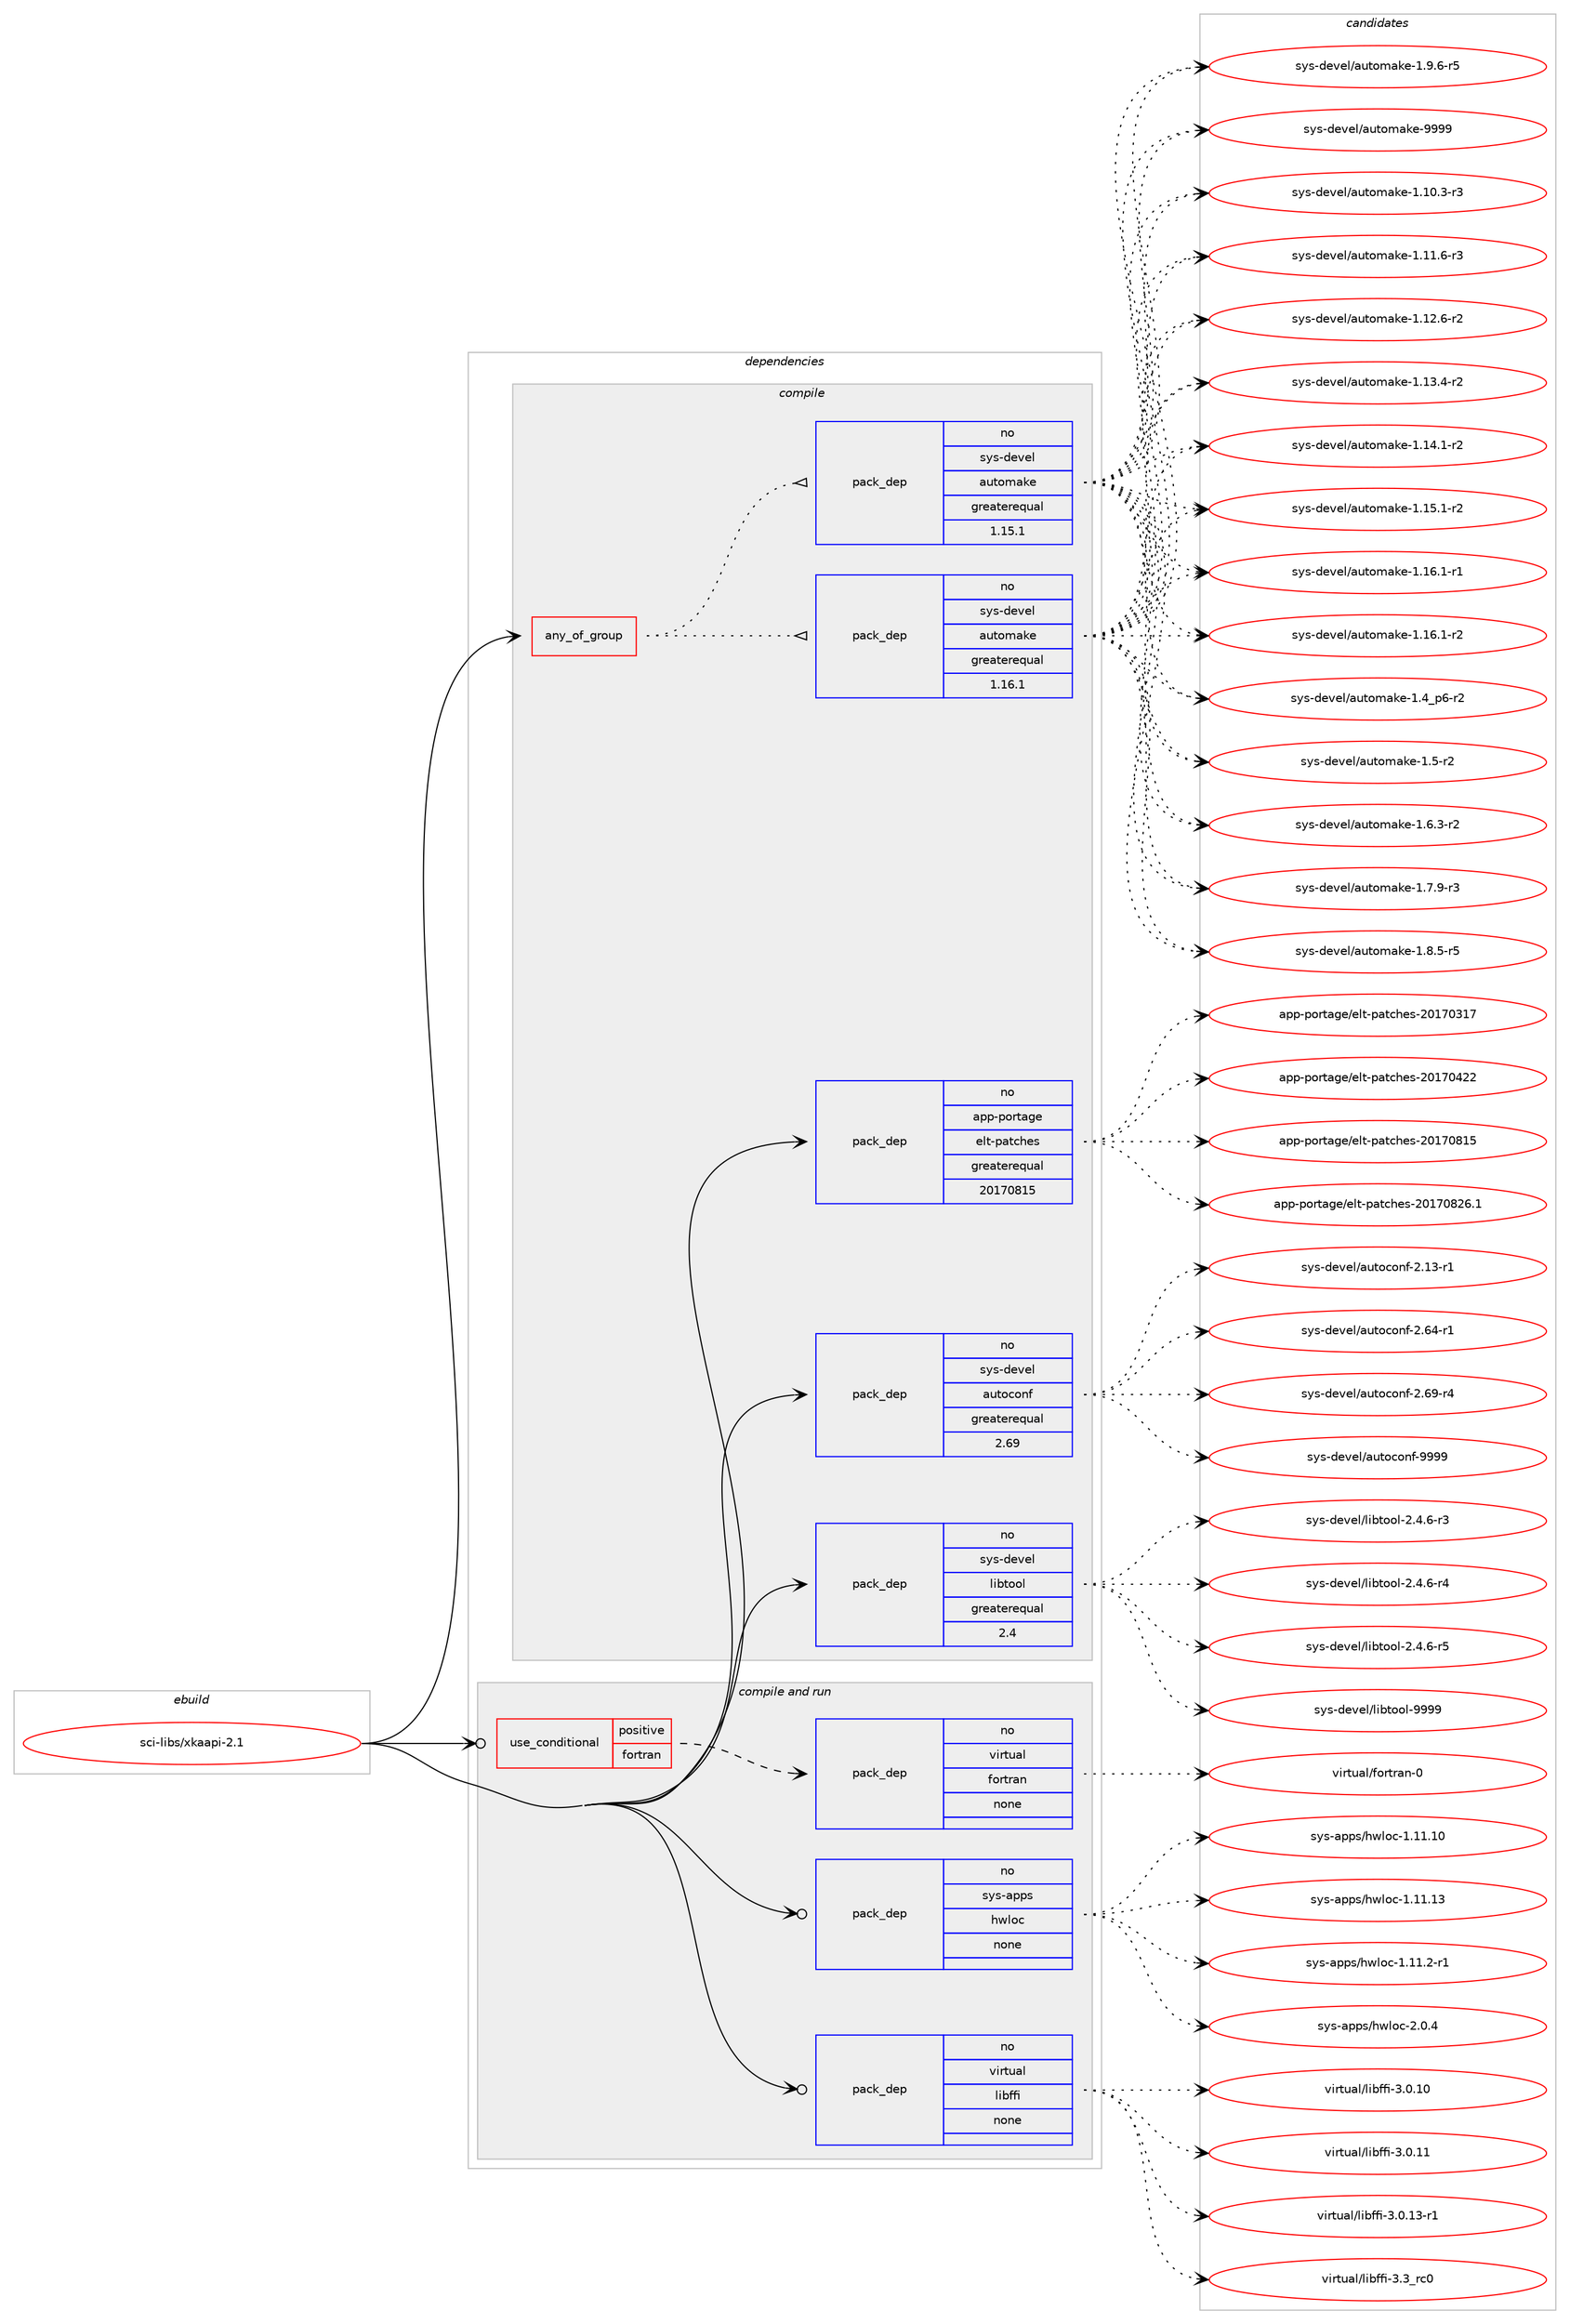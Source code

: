 digraph prolog {

# *************
# Graph options
# *************

newrank=true;
concentrate=true;
compound=true;
graph [rankdir=LR,fontname=Helvetica,fontsize=10,ranksep=1.5];#, ranksep=2.5, nodesep=0.2];
edge  [arrowhead=vee];
node  [fontname=Helvetica,fontsize=10];

# **********
# The ebuild
# **********

subgraph cluster_leftcol {
color=gray;
rank=same;
label=<<i>ebuild</i>>;
id [label="sci-libs/xkaapi-2.1", color=red, width=4, href="../sci-libs/xkaapi-2.1.svg"];
}

# ****************
# The dependencies
# ****************

subgraph cluster_midcol {
color=gray;
label=<<i>dependencies</i>>;
subgraph cluster_compile {
fillcolor="#eeeeee";
style=filled;
label=<<i>compile</i>>;
subgraph any14690 {
dependency860651 [label=<<TABLE BORDER="0" CELLBORDER="1" CELLSPACING="0" CELLPADDING="4"><TR><TD CELLPADDING="10">any_of_group</TD></TR></TABLE>>, shape=none, color=red];subgraph pack636463 {
dependency860652 [label=<<TABLE BORDER="0" CELLBORDER="1" CELLSPACING="0" CELLPADDING="4" WIDTH="220"><TR><TD ROWSPAN="6" CELLPADDING="30">pack_dep</TD></TR><TR><TD WIDTH="110">no</TD></TR><TR><TD>sys-devel</TD></TR><TR><TD>automake</TD></TR><TR><TD>greaterequal</TD></TR><TR><TD>1.16.1</TD></TR></TABLE>>, shape=none, color=blue];
}
dependency860651:e -> dependency860652:w [weight=20,style="dotted",arrowhead="oinv"];
subgraph pack636464 {
dependency860653 [label=<<TABLE BORDER="0" CELLBORDER="1" CELLSPACING="0" CELLPADDING="4" WIDTH="220"><TR><TD ROWSPAN="6" CELLPADDING="30">pack_dep</TD></TR><TR><TD WIDTH="110">no</TD></TR><TR><TD>sys-devel</TD></TR><TR><TD>automake</TD></TR><TR><TD>greaterequal</TD></TR><TR><TD>1.15.1</TD></TR></TABLE>>, shape=none, color=blue];
}
dependency860651:e -> dependency860653:w [weight=20,style="dotted",arrowhead="oinv"];
}
id:e -> dependency860651:w [weight=20,style="solid",arrowhead="vee"];
subgraph pack636465 {
dependency860654 [label=<<TABLE BORDER="0" CELLBORDER="1" CELLSPACING="0" CELLPADDING="4" WIDTH="220"><TR><TD ROWSPAN="6" CELLPADDING="30">pack_dep</TD></TR><TR><TD WIDTH="110">no</TD></TR><TR><TD>app-portage</TD></TR><TR><TD>elt-patches</TD></TR><TR><TD>greaterequal</TD></TR><TR><TD>20170815</TD></TR></TABLE>>, shape=none, color=blue];
}
id:e -> dependency860654:w [weight=20,style="solid",arrowhead="vee"];
subgraph pack636466 {
dependency860655 [label=<<TABLE BORDER="0" CELLBORDER="1" CELLSPACING="0" CELLPADDING="4" WIDTH="220"><TR><TD ROWSPAN="6" CELLPADDING="30">pack_dep</TD></TR><TR><TD WIDTH="110">no</TD></TR><TR><TD>sys-devel</TD></TR><TR><TD>autoconf</TD></TR><TR><TD>greaterequal</TD></TR><TR><TD>2.69</TD></TR></TABLE>>, shape=none, color=blue];
}
id:e -> dependency860655:w [weight=20,style="solid",arrowhead="vee"];
subgraph pack636467 {
dependency860656 [label=<<TABLE BORDER="0" CELLBORDER="1" CELLSPACING="0" CELLPADDING="4" WIDTH="220"><TR><TD ROWSPAN="6" CELLPADDING="30">pack_dep</TD></TR><TR><TD WIDTH="110">no</TD></TR><TR><TD>sys-devel</TD></TR><TR><TD>libtool</TD></TR><TR><TD>greaterequal</TD></TR><TR><TD>2.4</TD></TR></TABLE>>, shape=none, color=blue];
}
id:e -> dependency860656:w [weight=20,style="solid",arrowhead="vee"];
}
subgraph cluster_compileandrun {
fillcolor="#eeeeee";
style=filled;
label=<<i>compile and run</i>>;
subgraph cond208986 {
dependency860657 [label=<<TABLE BORDER="0" CELLBORDER="1" CELLSPACING="0" CELLPADDING="4"><TR><TD ROWSPAN="3" CELLPADDING="10">use_conditional</TD></TR><TR><TD>positive</TD></TR><TR><TD>fortran</TD></TR></TABLE>>, shape=none, color=red];
subgraph pack636468 {
dependency860658 [label=<<TABLE BORDER="0" CELLBORDER="1" CELLSPACING="0" CELLPADDING="4" WIDTH="220"><TR><TD ROWSPAN="6" CELLPADDING="30">pack_dep</TD></TR><TR><TD WIDTH="110">no</TD></TR><TR><TD>virtual</TD></TR><TR><TD>fortran</TD></TR><TR><TD>none</TD></TR><TR><TD></TD></TR></TABLE>>, shape=none, color=blue];
}
dependency860657:e -> dependency860658:w [weight=20,style="dashed",arrowhead="vee"];
}
id:e -> dependency860657:w [weight=20,style="solid",arrowhead="odotvee"];
subgraph pack636469 {
dependency860659 [label=<<TABLE BORDER="0" CELLBORDER="1" CELLSPACING="0" CELLPADDING="4" WIDTH="220"><TR><TD ROWSPAN="6" CELLPADDING="30">pack_dep</TD></TR><TR><TD WIDTH="110">no</TD></TR><TR><TD>sys-apps</TD></TR><TR><TD>hwloc</TD></TR><TR><TD>none</TD></TR><TR><TD></TD></TR></TABLE>>, shape=none, color=blue];
}
id:e -> dependency860659:w [weight=20,style="solid",arrowhead="odotvee"];
subgraph pack636470 {
dependency860660 [label=<<TABLE BORDER="0" CELLBORDER="1" CELLSPACING="0" CELLPADDING="4" WIDTH="220"><TR><TD ROWSPAN="6" CELLPADDING="30">pack_dep</TD></TR><TR><TD WIDTH="110">no</TD></TR><TR><TD>virtual</TD></TR><TR><TD>libffi</TD></TR><TR><TD>none</TD></TR><TR><TD></TD></TR></TABLE>>, shape=none, color=blue];
}
id:e -> dependency860660:w [weight=20,style="solid",arrowhead="odotvee"];
}
subgraph cluster_run {
fillcolor="#eeeeee";
style=filled;
label=<<i>run</i>>;
}
}

# **************
# The candidates
# **************

subgraph cluster_choices {
rank=same;
color=gray;
label=<<i>candidates</i>>;

subgraph choice636463 {
color=black;
nodesep=1;
choice11512111545100101118101108479711711611110997107101454946494846514511451 [label="sys-devel/automake-1.10.3-r3", color=red, width=4,href="../sys-devel/automake-1.10.3-r3.svg"];
choice11512111545100101118101108479711711611110997107101454946494946544511451 [label="sys-devel/automake-1.11.6-r3", color=red, width=4,href="../sys-devel/automake-1.11.6-r3.svg"];
choice11512111545100101118101108479711711611110997107101454946495046544511450 [label="sys-devel/automake-1.12.6-r2", color=red, width=4,href="../sys-devel/automake-1.12.6-r2.svg"];
choice11512111545100101118101108479711711611110997107101454946495146524511450 [label="sys-devel/automake-1.13.4-r2", color=red, width=4,href="../sys-devel/automake-1.13.4-r2.svg"];
choice11512111545100101118101108479711711611110997107101454946495246494511450 [label="sys-devel/automake-1.14.1-r2", color=red, width=4,href="../sys-devel/automake-1.14.1-r2.svg"];
choice11512111545100101118101108479711711611110997107101454946495346494511450 [label="sys-devel/automake-1.15.1-r2", color=red, width=4,href="../sys-devel/automake-1.15.1-r2.svg"];
choice11512111545100101118101108479711711611110997107101454946495446494511449 [label="sys-devel/automake-1.16.1-r1", color=red, width=4,href="../sys-devel/automake-1.16.1-r1.svg"];
choice11512111545100101118101108479711711611110997107101454946495446494511450 [label="sys-devel/automake-1.16.1-r2", color=red, width=4,href="../sys-devel/automake-1.16.1-r2.svg"];
choice115121115451001011181011084797117116111109971071014549465295112544511450 [label="sys-devel/automake-1.4_p6-r2", color=red, width=4,href="../sys-devel/automake-1.4_p6-r2.svg"];
choice11512111545100101118101108479711711611110997107101454946534511450 [label="sys-devel/automake-1.5-r2", color=red, width=4,href="../sys-devel/automake-1.5-r2.svg"];
choice115121115451001011181011084797117116111109971071014549465446514511450 [label="sys-devel/automake-1.6.3-r2", color=red, width=4,href="../sys-devel/automake-1.6.3-r2.svg"];
choice115121115451001011181011084797117116111109971071014549465546574511451 [label="sys-devel/automake-1.7.9-r3", color=red, width=4,href="../sys-devel/automake-1.7.9-r3.svg"];
choice115121115451001011181011084797117116111109971071014549465646534511453 [label="sys-devel/automake-1.8.5-r5", color=red, width=4,href="../sys-devel/automake-1.8.5-r5.svg"];
choice115121115451001011181011084797117116111109971071014549465746544511453 [label="sys-devel/automake-1.9.6-r5", color=red, width=4,href="../sys-devel/automake-1.9.6-r5.svg"];
choice115121115451001011181011084797117116111109971071014557575757 [label="sys-devel/automake-9999", color=red, width=4,href="../sys-devel/automake-9999.svg"];
dependency860652:e -> choice11512111545100101118101108479711711611110997107101454946494846514511451:w [style=dotted,weight="100"];
dependency860652:e -> choice11512111545100101118101108479711711611110997107101454946494946544511451:w [style=dotted,weight="100"];
dependency860652:e -> choice11512111545100101118101108479711711611110997107101454946495046544511450:w [style=dotted,weight="100"];
dependency860652:e -> choice11512111545100101118101108479711711611110997107101454946495146524511450:w [style=dotted,weight="100"];
dependency860652:e -> choice11512111545100101118101108479711711611110997107101454946495246494511450:w [style=dotted,weight="100"];
dependency860652:e -> choice11512111545100101118101108479711711611110997107101454946495346494511450:w [style=dotted,weight="100"];
dependency860652:e -> choice11512111545100101118101108479711711611110997107101454946495446494511449:w [style=dotted,weight="100"];
dependency860652:e -> choice11512111545100101118101108479711711611110997107101454946495446494511450:w [style=dotted,weight="100"];
dependency860652:e -> choice115121115451001011181011084797117116111109971071014549465295112544511450:w [style=dotted,weight="100"];
dependency860652:e -> choice11512111545100101118101108479711711611110997107101454946534511450:w [style=dotted,weight="100"];
dependency860652:e -> choice115121115451001011181011084797117116111109971071014549465446514511450:w [style=dotted,weight="100"];
dependency860652:e -> choice115121115451001011181011084797117116111109971071014549465546574511451:w [style=dotted,weight="100"];
dependency860652:e -> choice115121115451001011181011084797117116111109971071014549465646534511453:w [style=dotted,weight="100"];
dependency860652:e -> choice115121115451001011181011084797117116111109971071014549465746544511453:w [style=dotted,weight="100"];
dependency860652:e -> choice115121115451001011181011084797117116111109971071014557575757:w [style=dotted,weight="100"];
}
subgraph choice636464 {
color=black;
nodesep=1;
choice11512111545100101118101108479711711611110997107101454946494846514511451 [label="sys-devel/automake-1.10.3-r3", color=red, width=4,href="../sys-devel/automake-1.10.3-r3.svg"];
choice11512111545100101118101108479711711611110997107101454946494946544511451 [label="sys-devel/automake-1.11.6-r3", color=red, width=4,href="../sys-devel/automake-1.11.6-r3.svg"];
choice11512111545100101118101108479711711611110997107101454946495046544511450 [label="sys-devel/automake-1.12.6-r2", color=red, width=4,href="../sys-devel/automake-1.12.6-r2.svg"];
choice11512111545100101118101108479711711611110997107101454946495146524511450 [label="sys-devel/automake-1.13.4-r2", color=red, width=4,href="../sys-devel/automake-1.13.4-r2.svg"];
choice11512111545100101118101108479711711611110997107101454946495246494511450 [label="sys-devel/automake-1.14.1-r2", color=red, width=4,href="../sys-devel/automake-1.14.1-r2.svg"];
choice11512111545100101118101108479711711611110997107101454946495346494511450 [label="sys-devel/automake-1.15.1-r2", color=red, width=4,href="../sys-devel/automake-1.15.1-r2.svg"];
choice11512111545100101118101108479711711611110997107101454946495446494511449 [label="sys-devel/automake-1.16.1-r1", color=red, width=4,href="../sys-devel/automake-1.16.1-r1.svg"];
choice11512111545100101118101108479711711611110997107101454946495446494511450 [label="sys-devel/automake-1.16.1-r2", color=red, width=4,href="../sys-devel/automake-1.16.1-r2.svg"];
choice115121115451001011181011084797117116111109971071014549465295112544511450 [label="sys-devel/automake-1.4_p6-r2", color=red, width=4,href="../sys-devel/automake-1.4_p6-r2.svg"];
choice11512111545100101118101108479711711611110997107101454946534511450 [label="sys-devel/automake-1.5-r2", color=red, width=4,href="../sys-devel/automake-1.5-r2.svg"];
choice115121115451001011181011084797117116111109971071014549465446514511450 [label="sys-devel/automake-1.6.3-r2", color=red, width=4,href="../sys-devel/automake-1.6.3-r2.svg"];
choice115121115451001011181011084797117116111109971071014549465546574511451 [label="sys-devel/automake-1.7.9-r3", color=red, width=4,href="../sys-devel/automake-1.7.9-r3.svg"];
choice115121115451001011181011084797117116111109971071014549465646534511453 [label="sys-devel/automake-1.8.5-r5", color=red, width=4,href="../sys-devel/automake-1.8.5-r5.svg"];
choice115121115451001011181011084797117116111109971071014549465746544511453 [label="sys-devel/automake-1.9.6-r5", color=red, width=4,href="../sys-devel/automake-1.9.6-r5.svg"];
choice115121115451001011181011084797117116111109971071014557575757 [label="sys-devel/automake-9999", color=red, width=4,href="../sys-devel/automake-9999.svg"];
dependency860653:e -> choice11512111545100101118101108479711711611110997107101454946494846514511451:w [style=dotted,weight="100"];
dependency860653:e -> choice11512111545100101118101108479711711611110997107101454946494946544511451:w [style=dotted,weight="100"];
dependency860653:e -> choice11512111545100101118101108479711711611110997107101454946495046544511450:w [style=dotted,weight="100"];
dependency860653:e -> choice11512111545100101118101108479711711611110997107101454946495146524511450:w [style=dotted,weight="100"];
dependency860653:e -> choice11512111545100101118101108479711711611110997107101454946495246494511450:w [style=dotted,weight="100"];
dependency860653:e -> choice11512111545100101118101108479711711611110997107101454946495346494511450:w [style=dotted,weight="100"];
dependency860653:e -> choice11512111545100101118101108479711711611110997107101454946495446494511449:w [style=dotted,weight="100"];
dependency860653:e -> choice11512111545100101118101108479711711611110997107101454946495446494511450:w [style=dotted,weight="100"];
dependency860653:e -> choice115121115451001011181011084797117116111109971071014549465295112544511450:w [style=dotted,weight="100"];
dependency860653:e -> choice11512111545100101118101108479711711611110997107101454946534511450:w [style=dotted,weight="100"];
dependency860653:e -> choice115121115451001011181011084797117116111109971071014549465446514511450:w [style=dotted,weight="100"];
dependency860653:e -> choice115121115451001011181011084797117116111109971071014549465546574511451:w [style=dotted,weight="100"];
dependency860653:e -> choice115121115451001011181011084797117116111109971071014549465646534511453:w [style=dotted,weight="100"];
dependency860653:e -> choice115121115451001011181011084797117116111109971071014549465746544511453:w [style=dotted,weight="100"];
dependency860653:e -> choice115121115451001011181011084797117116111109971071014557575757:w [style=dotted,weight="100"];
}
subgraph choice636465 {
color=black;
nodesep=1;
choice97112112451121111141169710310147101108116451129711699104101115455048495548514955 [label="app-portage/elt-patches-20170317", color=red, width=4,href="../app-portage/elt-patches-20170317.svg"];
choice97112112451121111141169710310147101108116451129711699104101115455048495548525050 [label="app-portage/elt-patches-20170422", color=red, width=4,href="../app-portage/elt-patches-20170422.svg"];
choice97112112451121111141169710310147101108116451129711699104101115455048495548564953 [label="app-portage/elt-patches-20170815", color=red, width=4,href="../app-portage/elt-patches-20170815.svg"];
choice971121124511211111411697103101471011081164511297116991041011154550484955485650544649 [label="app-portage/elt-patches-20170826.1", color=red, width=4,href="../app-portage/elt-patches-20170826.1.svg"];
dependency860654:e -> choice97112112451121111141169710310147101108116451129711699104101115455048495548514955:w [style=dotted,weight="100"];
dependency860654:e -> choice97112112451121111141169710310147101108116451129711699104101115455048495548525050:w [style=dotted,weight="100"];
dependency860654:e -> choice97112112451121111141169710310147101108116451129711699104101115455048495548564953:w [style=dotted,weight="100"];
dependency860654:e -> choice971121124511211111411697103101471011081164511297116991041011154550484955485650544649:w [style=dotted,weight="100"];
}
subgraph choice636466 {
color=black;
nodesep=1;
choice1151211154510010111810110847971171161119911111010245504649514511449 [label="sys-devel/autoconf-2.13-r1", color=red, width=4,href="../sys-devel/autoconf-2.13-r1.svg"];
choice1151211154510010111810110847971171161119911111010245504654524511449 [label="sys-devel/autoconf-2.64-r1", color=red, width=4,href="../sys-devel/autoconf-2.64-r1.svg"];
choice1151211154510010111810110847971171161119911111010245504654574511452 [label="sys-devel/autoconf-2.69-r4", color=red, width=4,href="../sys-devel/autoconf-2.69-r4.svg"];
choice115121115451001011181011084797117116111991111101024557575757 [label="sys-devel/autoconf-9999", color=red, width=4,href="../sys-devel/autoconf-9999.svg"];
dependency860655:e -> choice1151211154510010111810110847971171161119911111010245504649514511449:w [style=dotted,weight="100"];
dependency860655:e -> choice1151211154510010111810110847971171161119911111010245504654524511449:w [style=dotted,weight="100"];
dependency860655:e -> choice1151211154510010111810110847971171161119911111010245504654574511452:w [style=dotted,weight="100"];
dependency860655:e -> choice115121115451001011181011084797117116111991111101024557575757:w [style=dotted,weight="100"];
}
subgraph choice636467 {
color=black;
nodesep=1;
choice1151211154510010111810110847108105981161111111084550465246544511451 [label="sys-devel/libtool-2.4.6-r3", color=red, width=4,href="../sys-devel/libtool-2.4.6-r3.svg"];
choice1151211154510010111810110847108105981161111111084550465246544511452 [label="sys-devel/libtool-2.4.6-r4", color=red, width=4,href="../sys-devel/libtool-2.4.6-r4.svg"];
choice1151211154510010111810110847108105981161111111084550465246544511453 [label="sys-devel/libtool-2.4.6-r5", color=red, width=4,href="../sys-devel/libtool-2.4.6-r5.svg"];
choice1151211154510010111810110847108105981161111111084557575757 [label="sys-devel/libtool-9999", color=red, width=4,href="../sys-devel/libtool-9999.svg"];
dependency860656:e -> choice1151211154510010111810110847108105981161111111084550465246544511451:w [style=dotted,weight="100"];
dependency860656:e -> choice1151211154510010111810110847108105981161111111084550465246544511452:w [style=dotted,weight="100"];
dependency860656:e -> choice1151211154510010111810110847108105981161111111084550465246544511453:w [style=dotted,weight="100"];
dependency860656:e -> choice1151211154510010111810110847108105981161111111084557575757:w [style=dotted,weight="100"];
}
subgraph choice636468 {
color=black;
nodesep=1;
choice1181051141161179710847102111114116114971104548 [label="virtual/fortran-0", color=red, width=4,href="../virtual/fortran-0.svg"];
dependency860658:e -> choice1181051141161179710847102111114116114971104548:w [style=dotted,weight="100"];
}
subgraph choice636469 {
color=black;
nodesep=1;
choice115121115459711211211547104119108111994549464949464948 [label="sys-apps/hwloc-1.11.10", color=red, width=4,href="../sys-apps/hwloc-1.11.10.svg"];
choice115121115459711211211547104119108111994549464949464951 [label="sys-apps/hwloc-1.11.13", color=red, width=4,href="../sys-apps/hwloc-1.11.13.svg"];
choice11512111545971121121154710411910811199454946494946504511449 [label="sys-apps/hwloc-1.11.2-r1", color=red, width=4,href="../sys-apps/hwloc-1.11.2-r1.svg"];
choice11512111545971121121154710411910811199455046484652 [label="sys-apps/hwloc-2.0.4", color=red, width=4,href="../sys-apps/hwloc-2.0.4.svg"];
dependency860659:e -> choice115121115459711211211547104119108111994549464949464948:w [style=dotted,weight="100"];
dependency860659:e -> choice115121115459711211211547104119108111994549464949464951:w [style=dotted,weight="100"];
dependency860659:e -> choice11512111545971121121154710411910811199454946494946504511449:w [style=dotted,weight="100"];
dependency860659:e -> choice11512111545971121121154710411910811199455046484652:w [style=dotted,weight="100"];
}
subgraph choice636470 {
color=black;
nodesep=1;
choice11810511411611797108471081059810210210545514648464948 [label="virtual/libffi-3.0.10", color=red, width=4,href="../virtual/libffi-3.0.10.svg"];
choice11810511411611797108471081059810210210545514648464949 [label="virtual/libffi-3.0.11", color=red, width=4,href="../virtual/libffi-3.0.11.svg"];
choice118105114116117971084710810598102102105455146484649514511449 [label="virtual/libffi-3.0.13-r1", color=red, width=4,href="../virtual/libffi-3.0.13-r1.svg"];
choice11810511411611797108471081059810210210545514651951149948 [label="virtual/libffi-3.3_rc0", color=red, width=4,href="../virtual/libffi-3.3_rc0.svg"];
dependency860660:e -> choice11810511411611797108471081059810210210545514648464948:w [style=dotted,weight="100"];
dependency860660:e -> choice11810511411611797108471081059810210210545514648464949:w [style=dotted,weight="100"];
dependency860660:e -> choice118105114116117971084710810598102102105455146484649514511449:w [style=dotted,weight="100"];
dependency860660:e -> choice11810511411611797108471081059810210210545514651951149948:w [style=dotted,weight="100"];
}
}

}
